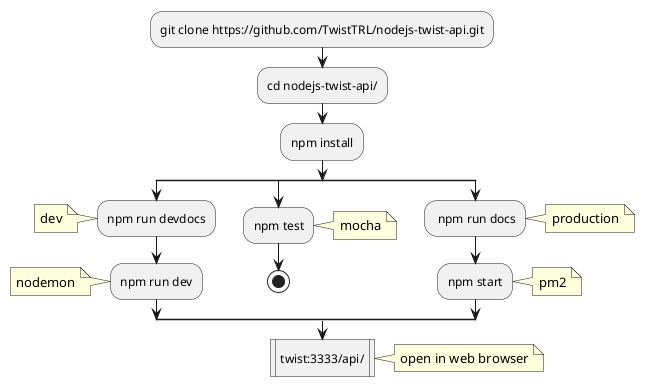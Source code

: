 @startuml flow chart
:git clone https://github.com/TwistTRL/nodejs-twist-api.git;
:cd nodejs-twist-api/;
:npm install;

split
  :npm run devdocs;
  note left
  dev
  end note
  :npm run dev;
  note left
    nodemon
  end note
split again
  :npm test;
  note right
    mocha
  end note
  stop
split again
  : npm run docs;
  note right
    production
  end note
  :npm start;
  note right
    pm2
  end note
end split

:twist:3333/api/|
note right
  open in web browser
end note
@enduml